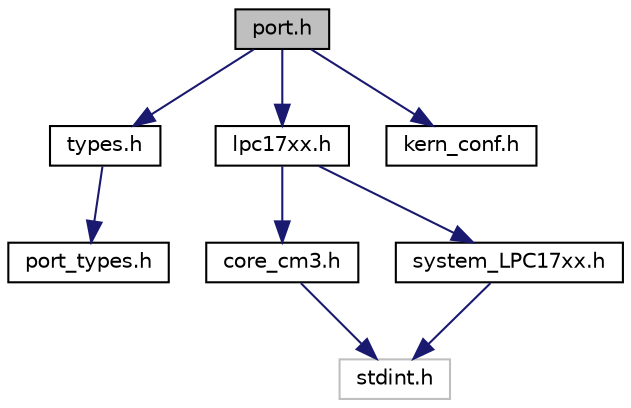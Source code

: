 digraph G
{
  edge [fontname="Helvetica",fontsize="10",labelfontname="Helvetica",labelfontsize="10"];
  node [fontname="Helvetica",fontsize="10",shape=record];
  Node1 [label="port.h",height=0.2,width=0.4,color="black", fillcolor="grey75", style="filled" fontcolor="black"];
  Node1 -> Node2 [color="midnightblue",fontsize="10",style="solid",fontname="Helvetica"];
  Node2 [label="types.h",height=0.2,width=0.4,color="black", fillcolor="white", style="filled",URL="$types_8h.html"];
  Node2 -> Node3 [color="midnightblue",fontsize="10",style="solid",fontname="Helvetica"];
  Node3 [label="port_types.h",height=0.2,width=0.4,color="black", fillcolor="white", style="filled",URL="$port__types_8h.html"];
  Node1 -> Node4 [color="midnightblue",fontsize="10",style="solid",fontname="Helvetica"];
  Node4 [label="lpc17xx.h",height=0.2,width=0.4,color="black", fillcolor="white", style="filled",URL="$lpc17xx_8h.html",tooltip="CMSIS Cortex-M3 Core Peripheral Access Layer Header File for NXP LPC17xx Device Series."];
  Node4 -> Node5 [color="midnightblue",fontsize="10",style="solid",fontname="Helvetica"];
  Node5 [label="core_cm3.h",height=0.2,width=0.4,color="black", fillcolor="white", style="filled",URL="$core__cm3_8h.html",tooltip="CMSIS Cortex-M3 Core Peripheral Access Layer Header File."];
  Node5 -> Node6 [color="midnightblue",fontsize="10",style="solid",fontname="Helvetica"];
  Node6 [label="stdint.h",height=0.2,width=0.4,color="grey75", fillcolor="white", style="filled"];
  Node4 -> Node7 [color="midnightblue",fontsize="10",style="solid",fontname="Helvetica"];
  Node7 [label="system_LPC17xx.h",height=0.2,width=0.4,color="black", fillcolor="white", style="filled",URL="$system___l_p_c17xx_8h.html",tooltip="CMSIS Cortex-M3 Device Peripheral Access Layer Header File for the NXP LPC17xx Device Series..."];
  Node7 -> Node6 [color="midnightblue",fontsize="10",style="solid",fontname="Helvetica"];
  Node1 -> Node8 [color="midnightblue",fontsize="10",style="solid",fontname="Helvetica"];
  Node8 [label="kern_conf.h",height=0.2,width=0.4,color="black", fillcolor="white", style="filled",URL="$kern__conf_8h.html"];
}
